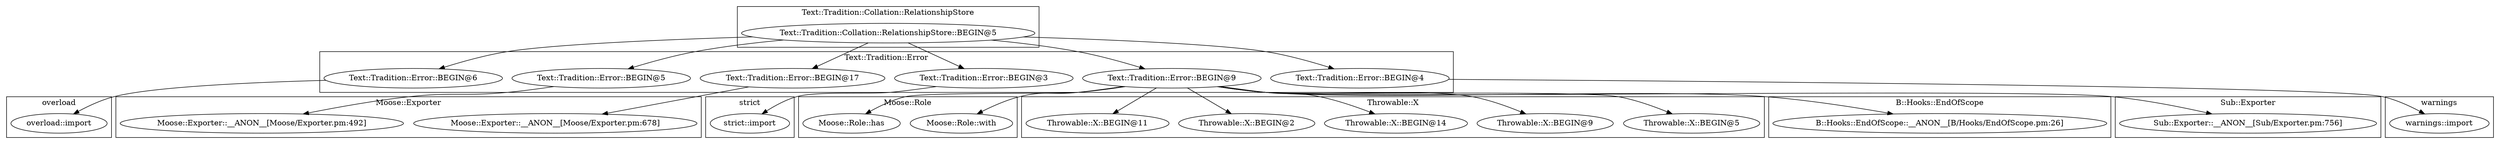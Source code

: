 digraph {
graph [overlap=false]
subgraph cluster_Text_Tradition_Collation_RelationshipStore {
	label="Text::Tradition::Collation::RelationshipStore";
	"Text::Tradition::Collation::RelationshipStore::BEGIN@5";
}
subgraph cluster_warnings {
	label="warnings";
	"warnings::import";
}
subgraph cluster_Moose_Role {
	label="Moose::Role";
	"Moose::Role::with";
	"Moose::Role::has";
}
subgraph cluster_Throwable_X {
	label="Throwable::X";
	"Throwable::X::BEGIN@5";
	"Throwable::X::BEGIN@9";
	"Throwable::X::BEGIN@14";
	"Throwable::X::BEGIN@2";
	"Throwable::X::BEGIN@11";
}
subgraph cluster_Text_Tradition_Error {
	label="Text::Tradition::Error";
	"Text::Tradition::Error::BEGIN@6";
	"Text::Tradition::Error::BEGIN@5";
	"Text::Tradition::Error::BEGIN@3";
	"Text::Tradition::Error::BEGIN@9";
	"Text::Tradition::Error::BEGIN@17";
	"Text::Tradition::Error::BEGIN@4";
}
subgraph cluster_overload {
	label="overload";
	"overload::import";
}
subgraph cluster_Moose_Exporter {
	label="Moose::Exporter";
	"Moose::Exporter::__ANON__[Moose/Exporter.pm:492]";
	"Moose::Exporter::__ANON__[Moose/Exporter.pm:678]";
}
subgraph cluster_B_Hooks_EndOfScope {
	label="B::Hooks::EndOfScope";
	"B::Hooks::EndOfScope::__ANON__[B/Hooks/EndOfScope.pm:26]";
}
subgraph cluster_Sub_Exporter {
	label="Sub::Exporter";
	"Sub::Exporter::__ANON__[Sub/Exporter.pm:756]";
}
subgraph cluster_strict {
	label="strict";
	"strict::import";
}
"Text::Tradition::Error::BEGIN@6" -> "overload::import";
"Text::Tradition::Collation::RelationshipStore::BEGIN@5" -> "Text::Tradition::Error::BEGIN@5";
"Text::Tradition::Error::BEGIN@9" -> "Moose::Role::has";
"Text::Tradition::Error::BEGIN@9" -> "Sub::Exporter::__ANON__[Sub/Exporter.pm:756]";
"Text::Tradition::Error::BEGIN@9" -> "Throwable::X::BEGIN@14";
"Text::Tradition::Error::BEGIN@3" -> "strict::import";
"Text::Tradition::Collation::RelationshipStore::BEGIN@5" -> "Text::Tradition::Error::BEGIN@4";
"Text::Tradition::Error::BEGIN@9" -> "B::Hooks::EndOfScope::__ANON__[B/Hooks/EndOfScope.pm:26]";
"Text::Tradition::Error::BEGIN@17" -> "Moose::Exporter::__ANON__[Moose/Exporter.pm:678]";
"Text::Tradition::Error::BEGIN@5" -> "Moose::Exporter::__ANON__[Moose/Exporter.pm:492]";
"Text::Tradition::Collation::RelationshipStore::BEGIN@5" -> "Text::Tradition::Error::BEGIN@17";
"Text::Tradition::Collation::RelationshipStore::BEGIN@5" -> "Text::Tradition::Error::BEGIN@9";
"Text::Tradition::Error::BEGIN@9" -> "Throwable::X::BEGIN@11";
"Text::Tradition::Error::BEGIN@4" -> "warnings::import";
"Text::Tradition::Error::BEGIN@9" -> "Throwable::X::BEGIN@5";
"Text::Tradition::Collation::RelationshipStore::BEGIN@5" -> "Text::Tradition::Error::BEGIN@6";
"Text::Tradition::Error::BEGIN@9" -> "Moose::Role::with";
"Text::Tradition::Collation::RelationshipStore::BEGIN@5" -> "Text::Tradition::Error::BEGIN@3";
"Text::Tradition::Error::BEGIN@9" -> "Throwable::X::BEGIN@9";
"Text::Tradition::Error::BEGIN@9" -> "Throwable::X::BEGIN@2";
}
